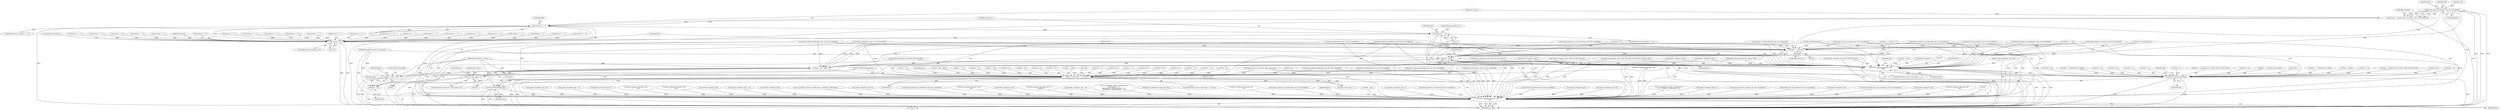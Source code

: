 digraph "0_tcpdump_ffde45acf3348f8353fb4064a1b21683ee6b5ddf@pointer" {
"1001360" [label="(Call,decode_mdt_vpn_nlri(ndo, tptr, buf, sizeof(buf)))"];
"1001358" [label="(Call,advance = decode_mdt_vpn_nlri(ndo, tptr, buf, sizeof(buf)))"];
"1001367" [label="(Call,advance == -1)"];
"1001377" [label="(Call,advance == -2)"];
"1001632" [label="(Call,advance < 0)"];
"1001636" [label="(Call,tptr += advance)"];
"1001170" [label="(Call,tptr - pptr)"];
"1001168" [label="(Call,len - (tptr - pptr))"];
"1001167" [label="(Call,len - (tptr - pptr) > 0)"];
"1001625" [label="(Call,tptr = pptr + len)"];
"1001627" [label="(Call,pptr + len)"];
"1002893" [label="(Call,ndo->ndo_vflag > 1 && len)"];
"1002901" [label="(Call,ND_TCHECK2(*pptr,len))"];
"1002905" [label="(Call,print_unknown_data(ndo, pptr, \"\n\t    \", len))"];
"1001617" [label="(Call,print_unknown_data(ndo, tptr, \"\n\t    \", tlen))"];
"1001599" [label="(Call,ND_TCHECK2(*tptr,tlen))"];
"1001400" [label="(Call,advance == -1)"];
"1002241" [label="(Call,as_printf(ndo, astostr, sizeof(astostr),\n\t\t\t    EXTRACT_32BITS(tptr+2)))"];
"1002904" [label="(Identifier,len)"];
"1002894" [label="(Call,ndo->ndo_vflag > 1)"];
"1000718" [label="(Call,tlen > 0)"];
"1002288" [label="(Call,ipaddr_string(ndo, tptr+2))"];
"1000129" [label="(MethodParameterIn,u_int len)"];
"1001303" [label="(Call,advance == -1)"];
"1001599" [label="(Call,ND_TCHECK2(*tptr,tlen))"];
"1001628" [label="(Identifier,pptr)"];
"1001392" [label="(Call,decode_prefix6(ndo, tptr, len, buf, sizeof(buf)))"];
"1001264" [label="(Call,decode_labeled_vpn_prefix4(ndo, tptr, buf, sizeof(buf)))"];
"1001378" [label="(Identifier,advance)"];
"1001232" [label="(Call,advance == -1)"];
"1000436" [label="(Call,len != 8)"];
"1001362" [label="(Identifier,tptr)"];
"1001862" [label="(Call,decode_labeled_prefix6(ndo, tptr, len, buf, sizeof(buf)))"];
"1001750" [label="(Call,decode_labeled_prefix4(ndo, tptr, len, buf, sizeof(buf)))"];
"1001602" [label="(Identifier,tlen)"];
"1000939" [label="(Call,tlen = 0)"];
"1001123" [label="(Call,tptr++)"];
"1002915" [label="(MethodReturn,RET)"];
"1002669" [label="(Call,len -=4)"];
"1001178" [label="(Identifier,af)"];
"1002886" [label="(Call,print_unknown_data(ndo, pptr, \"\n\t    \", len))"];
"1001335" [label="(Call,advance == -1)"];
"1000984" [label="(Call,tlen = 0)"];
"1000999" [label="(Call,tlen = 0)"];
"1002906" [label="(Identifier,ndo)"];
"1001605" [label="(Identifier,ndo)"];
"1001621" [label="(Identifier,tlen)"];
"1000126" [label="(MethodParameterIn,netdissect_options *ndo)"];
"1002062" [label="(Call,decode_multicast_vpn(ndo, tptr, buf, sizeof(buf)))"];
"1001192" [label="(Call,advance == -1)"];
"1001271" [label="(Call,advance == -1)"];
"1000128" [label="(MethodParameterIn,const u_char *pptr)"];
"1002806" [label="(Call,len -= alen)"];
"1001068" [label="(Call,tlen = 0)"];
"1001479" [label="(Call,advance == -1)"];
"1001440" [label="(Call,advance == -1)"];
"1001618" [label="(Identifier,ndo)"];
"1002030" [label="(Call,decode_mdt_vpn_nlri(ndo, tptr, buf, sizeof(buf)))"];
"1001536" [label="(Call,decode_clnp_prefix(ndo, tptr, buf, sizeof(buf)))"];
"1001281" [label="(Call,advance == -2)"];
"1002830" [label="(Call,len > 0)"];
"1001181" [label="(Block,)"];
"1001345" [label="(Call,advance == -2)"];
"1000331" [label="(Call,ipaddr_string(ndo, tptr))"];
"1000955" [label="(Call,ipaddr_string(ndo, tptr))"];
"1000338" [label="(Call,len != 4)"];
"1001998" [label="(Call,decode_labeled_vpn_clnp_prefix(ndo, tptr, buf, sizeof(buf)))"];
"1000820" [label="(Call,tlen -= (sizeof(struct in_addr)+BGP_VPN_RD_LEN))"];
"1001472" [label="(Call,decode_labeled_vpn_prefix6(ndo, tptr, buf, sizeof(buf)))"];
"1002903" [label="(Identifier,pptr)"];
"1001631" [label="(ControlStructure,if (advance < 0))"];
"1001694" [label="(Call,len - (tptr - pptr))"];
"1000567" [label="(Call,ipaddr_string(ndo, tptr))"];
"1001376" [label="(ControlStructure,if (advance == -2))"];
"1001543" [label="(Call,advance == -1)"];
"1001385" [label="(Identifier,ndo)"];
"1002902" [label="(Call,*pptr)"];
"1000142" [label="(Call,tptr = pptr)"];
"1002813" [label="(Call,len == 0)"];
"1001249" [label="(Call,advance == -3)"];
"1002901" [label="(Call,ND_TCHECK2(*pptr,len))"];
"1001092" [label="(Call,print_unknown_data(ndo, tptr, \"\n\t    \", tlen))"];
"1000793" [label="(Call,tlen = 0)"];
"1001629" [label="(Identifier,len)"];
"1002908" [label="(Literal,\"\n\t    \")"];
"1001553" [label="(Call,advance == -2)"];
"1001822" [label="(Call,decode_prefix6(ndo, tptr, len, buf, sizeof(buf)))"];
"1001363" [label="(Identifier,buf)"];
"1001381" [label="(ControlStructure,goto trunc;)"];
"1001369" [label="(Call,-1)"];
"1000864" [label="(Call,tlen -= sizeof(struct in6_addr))"];
"1002905" [label="(Call,print_unknown_data(ndo, pptr, \"\n\t    \", len))"];
"1001038" [label="(Call,ipaddr_string(ndo, tptr+BGP_VPN_RD_LEN+4))"];
"1001639" [label="(JumpTarget,done:)"];
"1001710" [label="(Call,decode_prefix4(ndo, tptr, len, buf, sizeof(buf)))"];
"1001018" [label="(Call,isonsap_string(ndo, tptr+BGP_VPN_RD_LEN,tlen-BGP_VPN_RD_LEN))"];
"1001635" [label="(ControlStructure,break;)"];
"1001521" [label="(Call,advance == -2)"];
"1000312" [label="(Call,len != 4)"];
"1001432" [label="(Call,decode_labeled_prefix6(ndo, tptr, len, buf, sizeof(buf)))"];
"1002909" [label="(Identifier,len)"];
"1000471" [label="(Call,len % 4)"];
"1002207" [label="(Call,ipaddr_string(ndo, tptr+4))"];
"1000861" [label="(Call,ip6addr_string(ndo, tptr))"];
"1001368" [label="(Identifier,advance)"];
"1001489" [label="(Call,advance == -2)"];
"1001296" [label="(Call,decode_rt_routing_info(ndo, tptr, buf, sizeof(buf)))"];
"1001171" [label="(Identifier,tptr)"];
"1000376" [label="(Call,len != 8)"];
"1001328" [label="(Call,decode_multicast_vpn(ndo, tptr, buf, sizeof(buf)))"];
"1000428" [label="(Call,ipaddr_string(ndo, tptr + 4))"];
"1002465" [label="(Call,ipaddr_string(ndo, tptr+4))"];
"1001627" [label="(Call,pptr + len)"];
"1001379" [label="(Call,-2)"];
"1002556" [label="(Call,print_unknown_data(ndo, tptr, \"\n\t      \", tlen))"];
"1001600" [label="(Call,*tptr)"];
"1000770" [label="(Call,tlen -= sizeof(struct in_addr))"];
"1001626" [label="(Identifier,tptr)"];
"1001358" [label="(Call,advance = decode_mdt_vpn_nlri(ndo, tptr, buf, sizeof(buf)))"];
"1001366" [label="(ControlStructure,if (advance == -1))"];
"1001622" [label="(Call,advance = 0)"];
"1000682" [label="(Call,print_unknown_data(ndo, tptr, \"\n\t    \", tlen))"];
"1001224" [label="(Call,decode_labeled_prefix4(ndo, tptr, len, buf, sizeof(buf)))"];
"1001168" [label="(Call,len - (tptr - pptr))"];
"1002540" [label="(Call,ipaddr_string(ndo, tptr))"];
"1000463" [label="(Call,ipaddr_string(ndo, tptr + 4))"];
"1001630" [label="(ControlStructure,break;)"];
"1000598" [label="(Call,ipaddr_string(ndo, tptr))"];
"1000701" [label="(Call,tlen = nhlen)"];
"1001141" [label="(Call,ND_TCHECK(tptr[0]))"];
"1000815" [label="(Call,ipaddr_string(ndo, tptr+BGP_VPN_RD_LEN))"];
"1000751" [label="(Call,tlen = 0)"];
"1001111" [label="(Call,tptr += tlen)"];
"1001114" [label="(Call,ND_TCHECK(tptr[0]))"];
"1001167" [label="(Call,len - (tptr - pptr) > 0)"];
"1001184" [label="(Call,decode_prefix4(ndo, tptr, len, buf, sizeof(buf)))"];
"1001638" [label="(Identifier,advance)"];
"1001170" [label="(Call,tptr - pptr)"];
"1001623" [label="(Identifier,advance)"];
"1001585" [label="(Call,advance == -2)"];
"1001625" [label="(Call,tptr = pptr + len)"];
"1001166" [label="(ControlStructure,while (len - (tptr - pptr) > 0))"];
"1002659" [label="(Call,as_printf(ndo, astostr, sizeof(astostr), EXTRACT_32BITS(tptr)))"];
"1000373" [label="(Call,len != 6)"];
"1002911" [label="(Literal,1)"];
"1002870" [label="(Call,ND_TCHECK2(*pptr,len))"];
"1000190" [label="(Call,!len)"];
"1001504" [label="(Call,decode_labeled_vpn_l2(ndo, tptr, buf, sizeof(buf)))"];
"1002486" [label="(Call,ipaddr_string(ndo, tptr+4))"];
"1001637" [label="(Identifier,tptr)"];
"1001575" [label="(Call,advance == -1)"];
"1001617" [label="(Call,print_unknown_data(ndo, tptr, \"\n\t    \", tlen))"];
"1000977" [label="(Call,isonsap_string(ndo, tptr, tlen))"];
"1001611" [label="(ControlStructure,if (ndo->ndo_vflag <= 1))"];
"1001633" [label="(Identifier,advance)"];
"1001457" [label="(Call,advance == -3)"];
"1001902" [label="(Call,decode_labeled_vpn_prefix6(ndo, tptr, buf, sizeof(buf)))"];
"1001634" [label="(Literal,0)"];
"1000153" [label="(Call,len != 1)"];
"1000914" [label="(Call,tlen -= (sizeof(struct in6_addr)+BGP_VPN_RD_LEN))"];
"1000145" [label="(Call,tlen=len)"];
"1002113" [label="(Call,print_unknown_data(ndo, tptr-3, \"\n\t    \", tlen))"];
"1002140" [label="(Call,len % 8)"];
"1001313" [label="(Call,advance == -2)"];
"1000362" [label="(Call,len != 0)"];
"1000573" [label="(Call,len % 4)"];
"1002816" [label="(Call,len % 12)"];
"1001377" [label="(Call,advance == -2)"];
"1001172" [label="(Identifier,pptr)"];
"1001511" [label="(Call,advance == -1)"];
"1000200" [label="(Call,bgp_attr_get_as_size(ndo, atype, pptr, len))"];
"1002520" [label="(Call,ipaddr_string(ndo, tptr))"];
"1002899" [label="(Identifier,len)"];
"1001169" [label="(Identifier,len)"];
"1002627" [label="(Call,print_unknown_data(ndo, tptr+3,\"\n\t      \", length-3))"];
"1001173" [label="(Literal,0)"];
"1002892" [label="(ControlStructure,if (ndo->ndo_vflag > 1 && len))"];
"1000408" [label="(Call,ipaddr_string(ndo, tptr + 2))"];
"1000767" [label="(Call,ipaddr_string(ndo, tptr))"];
"1001620" [label="(Literal,\"\n\t    \")"];
"1000845" [label="(Call,tlen = 0)"];
"1001361" [label="(Identifier,ndo)"];
"1000258" [label="(Call,as_printf(ndo, astostr, sizeof(astostr),\n\t\t\t\tas_size == 2 ?\n\t\t\t\tEXTRACT_16BITS(&tptr[2 + i]) :\n\t\t\t\tEXTRACT_32BITS(&tptr[2 + i])))"];
"1002796" [label="(Call,bgp_attr_print(ndo, atype, tptr, alen))"];
"1002382" [label="(Call,print_unknown_data(ndo, tptr, \"\n\t      \", 8))"];
"1001790" [label="(Call,decode_labeled_vpn_prefix4(ndo, tptr, buf, sizeof(buf)))"];
"1001153" [label="(Call,tptr += tptr[0] + 1)"];
"1000180" [label="(Call,len % 2)"];
"1000887" [label="(Call,tlen = 0)"];
"1002907" [label="(Identifier,pptr)"];
"1001174" [label="(Block,)"];
"1000548" [label="(Call,len != 4)"];
"1001696" [label="(Call,tptr - pptr)"];
"1001364" [label="(Call,sizeof(buf))"];
"1001359" [label="(Identifier,advance)"];
"1002302" [label="(Call,ipaddr_string(ndo, tptr+2))"];
"1001417" [label="(Call,advance == -3)"];
"1000391" [label="(Call,len == 6)"];
"1001209" [label="(Call,advance == -3)"];
"1001934" [label="(Call,decode_labeled_vpn_l2(ndo, tptr, buf, sizeof(buf)))"];
"1001373" [label="(Identifier,ndo)"];
"1000909" [label="(Call,ip6addr_string(ndo, tptr+BGP_VPN_RD_LEN))"];
"1001619" [label="(Identifier,tptr)"];
"1001632" [label="(Call,advance < 0)"];
"1001636" [label="(Call,tptr += advance)"];
"1001367" [label="(Call,advance == -1)"];
"1001568" [label="(Call,decode_labeled_vpn_clnp_prefix(ndo, tptr, buf, sizeof(buf)))"];
"1000958" [label="(Call,tlen -= (sizeof(struct in_addr)))"];
"1001966" [label="(Call,decode_clnp_prefix(ndo, tptr, buf, sizeof(buf)))"];
"1001360" [label="(Call,decode_mdt_vpn_nlri(ndo, tptr, buf, sizeof(buf)))"];
"1002900" [label="(Block,)"];
"1002503" [label="(Call,ipaddr_string(ndo, tptr))"];
"1002893" [label="(Call,ndo->ndo_vflag > 1 && len)"];
"1001058" [label="(Call,ip6addr_string(ndo, tptr+BGP_VPN_RD_LEN+3))"];
"1002223" [label="(Call,ipaddr_string(ndo, tptr+2))"];
"1001360" -> "1001358"  [label="AST: "];
"1001360" -> "1001364"  [label="CFG: "];
"1001361" -> "1001360"  [label="AST: "];
"1001362" -> "1001360"  [label="AST: "];
"1001363" -> "1001360"  [label="AST: "];
"1001364" -> "1001360"  [label="AST: "];
"1001358" -> "1001360"  [label="CFG: "];
"1001360" -> "1002915"  [label="DDG: "];
"1001360" -> "1002915"  [label="DDG: "];
"1001360" -> "1002915"  [label="DDG: "];
"1001360" -> "1001358"  [label="DDG: "];
"1001360" -> "1001358"  [label="DDG: "];
"1001360" -> "1001358"  [label="DDG: "];
"1001360" -> "1001617"  [label="DDG: "];
"1001360" -> "1001636"  [label="DDG: "];
"1001360" -> "1002905"  [label="DDG: "];
"1001358" -> "1001181"  [label="AST: "];
"1001359" -> "1001358"  [label="AST: "];
"1001368" -> "1001358"  [label="CFG: "];
"1001358" -> "1002915"  [label="DDG: "];
"1001358" -> "1001367"  [label="DDG: "];
"1001367" -> "1001366"  [label="AST: "];
"1001367" -> "1001369"  [label="CFG: "];
"1001368" -> "1001367"  [label="AST: "];
"1001369" -> "1001367"  [label="AST: "];
"1001373" -> "1001367"  [label="CFG: "];
"1001378" -> "1001367"  [label="CFG: "];
"1001367" -> "1002915"  [label="DDG: "];
"1001367" -> "1002915"  [label="DDG: "];
"1001367" -> "1002915"  [label="DDG: "];
"1001369" -> "1001367"  [label="DDG: "];
"1001367" -> "1001377"  [label="DDG: "];
"1001367" -> "1001632"  [label="DDG: "];
"1001377" -> "1001376"  [label="AST: "];
"1001377" -> "1001379"  [label="CFG: "];
"1001378" -> "1001377"  [label="AST: "];
"1001379" -> "1001377"  [label="AST: "];
"1001381" -> "1001377"  [label="CFG: "];
"1001385" -> "1001377"  [label="CFG: "];
"1001377" -> "1002915"  [label="DDG: "];
"1001377" -> "1002915"  [label="DDG: "];
"1001377" -> "1002915"  [label="DDG: "];
"1001379" -> "1001377"  [label="DDG: "];
"1001377" -> "1001632"  [label="DDG: "];
"1001632" -> "1001631"  [label="AST: "];
"1001632" -> "1001634"  [label="CFG: "];
"1001633" -> "1001632"  [label="AST: "];
"1001634" -> "1001632"  [label="AST: "];
"1001635" -> "1001632"  [label="CFG: "];
"1001637" -> "1001632"  [label="CFG: "];
"1001632" -> "1002915"  [label="DDG: "];
"1001632" -> "1002915"  [label="DDG: "];
"1001511" -> "1001632"  [label="DDG: "];
"1001232" -> "1001632"  [label="DDG: "];
"1001521" -> "1001632"  [label="DDG: "];
"1001575" -> "1001632"  [label="DDG: "];
"1001249" -> "1001632"  [label="DDG: "];
"1001622" -> "1001632"  [label="DDG: "];
"1001543" -> "1001632"  [label="DDG: "];
"1001271" -> "1001632"  [label="DDG: "];
"1001479" -> "1001632"  [label="DDG: "];
"1001417" -> "1001632"  [label="DDG: "];
"1001457" -> "1001632"  [label="DDG: "];
"1001553" -> "1001632"  [label="DDG: "];
"1001345" -> "1001632"  [label="DDG: "];
"1001303" -> "1001632"  [label="DDG: "];
"1001281" -> "1001632"  [label="DDG: "];
"1001335" -> "1001632"  [label="DDG: "];
"1001585" -> "1001632"  [label="DDG: "];
"1001313" -> "1001632"  [label="DDG: "];
"1001400" -> "1001632"  [label="DDG: "];
"1001489" -> "1001632"  [label="DDG: "];
"1001192" -> "1001632"  [label="DDG: "];
"1001209" -> "1001632"  [label="DDG: "];
"1001440" -> "1001632"  [label="DDG: "];
"1001632" -> "1001636"  [label="DDG: "];
"1001636" -> "1001174"  [label="AST: "];
"1001636" -> "1001638"  [label="CFG: "];
"1001637" -> "1001636"  [label="AST: "];
"1001638" -> "1001636"  [label="AST: "];
"1001169" -> "1001636"  [label="CFG: "];
"1001636" -> "1002915"  [label="DDG: "];
"1001636" -> "1001170"  [label="DDG: "];
"1001328" -> "1001636"  [label="DDG: "];
"1001472" -> "1001636"  [label="DDG: "];
"1001504" -> "1001636"  [label="DDG: "];
"1001536" -> "1001636"  [label="DDG: "];
"1001224" -> "1001636"  [label="DDG: "];
"1001625" -> "1001636"  [label="DDG: "];
"1001392" -> "1001636"  [label="DDG: "];
"1001568" -> "1001636"  [label="DDG: "];
"1001184" -> "1001636"  [label="DDG: "];
"1001264" -> "1001636"  [label="DDG: "];
"1001432" -> "1001636"  [label="DDG: "];
"1001296" -> "1001636"  [label="DDG: "];
"1001123" -> "1001636"  [label="DDG: "];
"1001153" -> "1001636"  [label="DDG: "];
"1001141" -> "1001636"  [label="DDG: "];
"1001114" -> "1001636"  [label="DDG: "];
"1001111" -> "1001636"  [label="DDG: "];
"1001170" -> "1001168"  [label="AST: "];
"1001170" -> "1001172"  [label="CFG: "];
"1001171" -> "1001170"  [label="AST: "];
"1001172" -> "1001170"  [label="AST: "];
"1001168" -> "1001170"  [label="CFG: "];
"1001170" -> "1002915"  [label="DDG: "];
"1001170" -> "1002915"  [label="DDG: "];
"1001170" -> "1001168"  [label="DDG: "];
"1001170" -> "1001168"  [label="DDG: "];
"1001123" -> "1001170"  [label="DDG: "];
"1001153" -> "1001170"  [label="DDG: "];
"1001141" -> "1001170"  [label="DDG: "];
"1001114" -> "1001170"  [label="DDG: "];
"1001111" -> "1001170"  [label="DDG: "];
"1000128" -> "1001170"  [label="DDG: "];
"1001170" -> "1001617"  [label="DDG: "];
"1001170" -> "1001625"  [label="DDG: "];
"1001170" -> "1001627"  [label="DDG: "];
"1001170" -> "1002905"  [label="DDG: "];
"1001168" -> "1001167"  [label="AST: "];
"1001169" -> "1001168"  [label="AST: "];
"1001173" -> "1001168"  [label="CFG: "];
"1001168" -> "1002915"  [label="DDG: "];
"1001168" -> "1001167"  [label="DDG: "];
"1001168" -> "1001167"  [label="DDG: "];
"1001432" -> "1001168"  [label="DDG: "];
"1001224" -> "1001168"  [label="DDG: "];
"1001392" -> "1001168"  [label="DDG: "];
"1001184" -> "1001168"  [label="DDG: "];
"1000129" -> "1001168"  [label="DDG: "];
"1001168" -> "1001625"  [label="DDG: "];
"1001168" -> "1001627"  [label="DDG: "];
"1001168" -> "1002893"  [label="DDG: "];
"1001167" -> "1001166"  [label="AST: "];
"1001167" -> "1001173"  [label="CFG: "];
"1001173" -> "1001167"  [label="AST: "];
"1001178" -> "1001167"  [label="CFG: "];
"1001639" -> "1001167"  [label="CFG: "];
"1001167" -> "1002915"  [label="DDG: "];
"1001167" -> "1002915"  [label="DDG: "];
"1001625" -> "1001181"  [label="AST: "];
"1001625" -> "1001627"  [label="CFG: "];
"1001626" -> "1001625"  [label="AST: "];
"1001627" -> "1001625"  [label="AST: "];
"1001630" -> "1001625"  [label="CFG: "];
"1001625" -> "1002915"  [label="DDG: "];
"1001625" -> "1002915"  [label="DDG: "];
"1000128" -> "1001625"  [label="DDG: "];
"1000129" -> "1001625"  [label="DDG: "];
"1001627" -> "1001629"  [label="CFG: "];
"1001628" -> "1001627"  [label="AST: "];
"1001629" -> "1001627"  [label="AST: "];
"1001627" -> "1002915"  [label="DDG: "];
"1000128" -> "1001627"  [label="DDG: "];
"1000129" -> "1001627"  [label="DDG: "];
"1002893" -> "1002892"  [label="AST: "];
"1002893" -> "1002894"  [label="CFG: "];
"1002893" -> "1002899"  [label="CFG: "];
"1002894" -> "1002893"  [label="AST: "];
"1002899" -> "1002893"  [label="AST: "];
"1002903" -> "1002893"  [label="CFG: "];
"1002911" -> "1002893"  [label="CFG: "];
"1002893" -> "1002915"  [label="DDG: "];
"1002893" -> "1002915"  [label="DDG: "];
"1002893" -> "1002915"  [label="DDG: "];
"1002894" -> "1002893"  [label="DDG: "];
"1002894" -> "1002893"  [label="DDG: "];
"1000338" -> "1002893"  [label="DDG: "];
"1001694" -> "1002893"  [label="DDG: "];
"1000180" -> "1002893"  [label="DDG: "];
"1000573" -> "1002893"  [label="DDG: "];
"1000153" -> "1002893"  [label="DDG: "];
"1001750" -> "1002893"  [label="DDG: "];
"1002806" -> "1002893"  [label="DDG: "];
"1001392" -> "1002893"  [label="DDG: "];
"1000376" -> "1002893"  [label="DDG: "];
"1001862" -> "1002893"  [label="DDG: "];
"1002830" -> "1002893"  [label="DDG: "];
"1000436" -> "1002893"  [label="DDG: "];
"1001822" -> "1002893"  [label="DDG: "];
"1000471" -> "1002893"  [label="DDG: "];
"1000391" -> "1002893"  [label="DDG: "];
"1001710" -> "1002893"  [label="DDG: "];
"1000312" -> "1002893"  [label="DDG: "];
"1002870" -> "1002893"  [label="DDG: "];
"1002813" -> "1002893"  [label="DDG: "];
"1000190" -> "1002893"  [label="DDG: "];
"1001432" -> "1002893"  [label="DDG: "];
"1002886" -> "1002893"  [label="DDG: "];
"1002816" -> "1002893"  [label="DDG: "];
"1001224" -> "1002893"  [label="DDG: "];
"1002140" -> "1002893"  [label="DDG: "];
"1000373" -> "1002893"  [label="DDG: "];
"1000548" -> "1002893"  [label="DDG: "];
"1002669" -> "1002893"  [label="DDG: "];
"1000362" -> "1002893"  [label="DDG: "];
"1001184" -> "1002893"  [label="DDG: "];
"1000129" -> "1002893"  [label="DDG: "];
"1000200" -> "1002893"  [label="DDG: "];
"1002893" -> "1002901"  [label="DDG: "];
"1002901" -> "1002900"  [label="AST: "];
"1002901" -> "1002904"  [label="CFG: "];
"1002902" -> "1002901"  [label="AST: "];
"1002904" -> "1002901"  [label="AST: "];
"1002906" -> "1002901"  [label="CFG: "];
"1002901" -> "1002915"  [label="DDG: "];
"1002901" -> "1002915"  [label="DDG: "];
"1002870" -> "1002901"  [label="DDG: "];
"1000129" -> "1002901"  [label="DDG: "];
"1002901" -> "1002905"  [label="DDG: "];
"1002905" -> "1002900"  [label="AST: "];
"1002905" -> "1002909"  [label="CFG: "];
"1002906" -> "1002905"  [label="AST: "];
"1002907" -> "1002905"  [label="AST: "];
"1002908" -> "1002905"  [label="AST: "];
"1002909" -> "1002905"  [label="AST: "];
"1002911" -> "1002905"  [label="CFG: "];
"1002905" -> "1002915"  [label="DDG: "];
"1002905" -> "1002915"  [label="DDG: "];
"1002905" -> "1002915"  [label="DDG: "];
"1002905" -> "1002915"  [label="DDG: "];
"1000598" -> "1002905"  [label="DDG: "];
"1000331" -> "1002905"  [label="DDG: "];
"1001018" -> "1002905"  [label="DDG: "];
"1001092" -> "1002905"  [label="DDG: "];
"1000977" -> "1002905"  [label="DDG: "];
"1002886" -> "1002905"  [label="DDG: "];
"1002886" -> "1002905"  [label="DDG: "];
"1001264" -> "1002905"  [label="DDG: "];
"1000258" -> "1002905"  [label="DDG: "];
"1002113" -> "1002905"  [label="DDG: "];
"1002223" -> "1002905"  [label="DDG: "];
"1000815" -> "1002905"  [label="DDG: "];
"1002540" -> "1002905"  [label="DDG: "];
"1001432" -> "1002905"  [label="DDG: "];
"1000200" -> "1002905"  [label="DDG: "];
"1000200" -> "1002905"  [label="DDG: "];
"1001862" -> "1002905"  [label="DDG: "];
"1001392" -> "1002905"  [label="DDG: "];
"1002486" -> "1002905"  [label="DDG: "];
"1001184" -> "1002905"  [label="DDG: "];
"1000567" -> "1002905"  [label="DDG: "];
"1001328" -> "1002905"  [label="DDG: "];
"1000408" -> "1002905"  [label="DDG: "];
"1002241" -> "1002905"  [label="DDG: "];
"1001568" -> "1002905"  [label="DDG: "];
"1000682" -> "1002905"  [label="DDG: "];
"1002465" -> "1002905"  [label="DDG: "];
"1001822" -> "1002905"  [label="DDG: "];
"1001750" -> "1002905"  [label="DDG: "];
"1002627" -> "1002905"  [label="DDG: "];
"1002030" -> "1002905"  [label="DDG: "];
"1001472" -> "1002905"  [label="DDG: "];
"1002382" -> "1002905"  [label="DDG: "];
"1001536" -> "1002905"  [label="DDG: "];
"1002796" -> "1002905"  [label="DDG: "];
"1001934" -> "1002905"  [label="DDG: "];
"1002207" -> "1002905"  [label="DDG: "];
"1001998" -> "1002905"  [label="DDG: "];
"1002062" -> "1002905"  [label="DDG: "];
"1000909" -> "1002905"  [label="DDG: "];
"1001224" -> "1002905"  [label="DDG: "];
"1000463" -> "1002905"  [label="DDG: "];
"1001504" -> "1002905"  [label="DDG: "];
"1001710" -> "1002905"  [label="DDG: "];
"1001790" -> "1002905"  [label="DDG: "];
"1002288" -> "1002905"  [label="DDG: "];
"1001966" -> "1002905"  [label="DDG: "];
"1001617" -> "1002905"  [label="DDG: "];
"1001902" -> "1002905"  [label="DDG: "];
"1002302" -> "1002905"  [label="DDG: "];
"1001058" -> "1002905"  [label="DDG: "];
"1001296" -> "1002905"  [label="DDG: "];
"1000861" -> "1002905"  [label="DDG: "];
"1000955" -> "1002905"  [label="DDG: "];
"1002520" -> "1002905"  [label="DDG: "];
"1000428" -> "1002905"  [label="DDG: "];
"1000767" -> "1002905"  [label="DDG: "];
"1001038" -> "1002905"  [label="DDG: "];
"1002556" -> "1002905"  [label="DDG: "];
"1002659" -> "1002905"  [label="DDG: "];
"1002503" -> "1002905"  [label="DDG: "];
"1000126" -> "1002905"  [label="DDG: "];
"1001696" -> "1002905"  [label="DDG: "];
"1000128" -> "1002905"  [label="DDG: "];
"1000129" -> "1002905"  [label="DDG: "];
"1001617" -> "1001611"  [label="AST: "];
"1001617" -> "1001621"  [label="CFG: "];
"1001618" -> "1001617"  [label="AST: "];
"1001619" -> "1001617"  [label="AST: "];
"1001620" -> "1001617"  [label="AST: "];
"1001621" -> "1001617"  [label="AST: "];
"1001623" -> "1001617"  [label="CFG: "];
"1001617" -> "1002915"  [label="DDG: "];
"1001617" -> "1002915"  [label="DDG: "];
"1001617" -> "1002915"  [label="DDG: "];
"1001617" -> "1001599"  [label="DDG: "];
"1001264" -> "1001617"  [label="DDG: "];
"1000815" -> "1001617"  [label="DDG: "];
"1001432" -> "1001617"  [label="DDG: "];
"1001472" -> "1001617"  [label="DDG: "];
"1001536" -> "1001617"  [label="DDG: "];
"1001018" -> "1001617"  [label="DDG: "];
"1000909" -> "1001617"  [label="DDG: "];
"1001224" -> "1001617"  [label="DDG: "];
"1001504" -> "1001617"  [label="DDG: "];
"1001058" -> "1001617"  [label="DDG: "];
"1000977" -> "1001617"  [label="DDG: "];
"1001392" -> "1001617"  [label="DDG: "];
"1001184" -> "1001617"  [label="DDG: "];
"1001328" -> "1001617"  [label="DDG: "];
"1001568" -> "1001617"  [label="DDG: "];
"1001296" -> "1001617"  [label="DDG: "];
"1000861" -> "1001617"  [label="DDG: "];
"1000955" -> "1001617"  [label="DDG: "];
"1000767" -> "1001617"  [label="DDG: "];
"1001038" -> "1001617"  [label="DDG: "];
"1000126" -> "1001617"  [label="DDG: "];
"1000142" -> "1001617"  [label="DDG: "];
"1001123" -> "1001617"  [label="DDG: "];
"1001153" -> "1001617"  [label="DDG: "];
"1001141" -> "1001617"  [label="DDG: "];
"1001114" -> "1001617"  [label="DDG: "];
"1001111" -> "1001617"  [label="DDG: "];
"1001599" -> "1001617"  [label="DDG: "];
"1001599" -> "1001181"  [label="AST: "];
"1001599" -> "1001602"  [label="CFG: "];
"1001600" -> "1001599"  [label="AST: "];
"1001602" -> "1001599"  [label="AST: "];
"1001605" -> "1001599"  [label="CFG: "];
"1001599" -> "1002915"  [label="DDG: "];
"1001599" -> "1002915"  [label="DDG: "];
"1001599" -> "1002915"  [label="DDG: "];
"1001123" -> "1001599"  [label="DDG: "];
"1001153" -> "1001599"  [label="DDG: "];
"1001141" -> "1001599"  [label="DDG: "];
"1001114" -> "1001599"  [label="DDG: "];
"1001111" -> "1001599"  [label="DDG: "];
"1000145" -> "1001599"  [label="DDG: "];
"1000864" -> "1001599"  [label="DDG: "];
"1000939" -> "1001599"  [label="DDG: "];
"1000845" -> "1001599"  [label="DDG: "];
"1000793" -> "1001599"  [label="DDG: "];
"1000701" -> "1001599"  [label="DDG: "];
"1000751" -> "1001599"  [label="DDG: "];
"1000887" -> "1001599"  [label="DDG: "];
"1000984" -> "1001599"  [label="DDG: "];
"1000820" -> "1001599"  [label="DDG: "];
"1001068" -> "1001599"  [label="DDG: "];
"1000718" -> "1001599"  [label="DDG: "];
"1000914" -> "1001599"  [label="DDG: "];
"1000958" -> "1001599"  [label="DDG: "];
"1000770" -> "1001599"  [label="DDG: "];
"1000999" -> "1001599"  [label="DDG: "];
}

